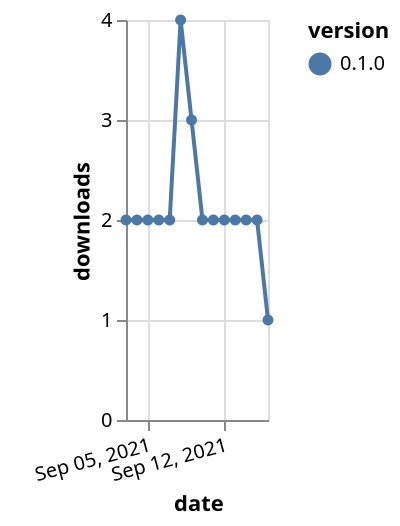 {"$schema": "https://vega.github.io/schema/vega-lite/v5.json", "description": "A simple bar chart with embedded data.", "data": {"values": [{"date": "2021-09-03", "total": 745, "delta": 2, "version": "0.1.0"}, {"date": "2021-09-04", "total": 747, "delta": 2, "version": "0.1.0"}, {"date": "2021-09-05", "total": 749, "delta": 2, "version": "0.1.0"}, {"date": "2021-09-06", "total": 751, "delta": 2, "version": "0.1.0"}, {"date": "2021-09-07", "total": 753, "delta": 2, "version": "0.1.0"}, {"date": "2021-09-08", "total": 757, "delta": 4, "version": "0.1.0"}, {"date": "2021-09-09", "total": 760, "delta": 3, "version": "0.1.0"}, {"date": "2021-09-10", "total": 762, "delta": 2, "version": "0.1.0"}, {"date": "2021-09-11", "total": 764, "delta": 2, "version": "0.1.0"}, {"date": "2021-09-12", "total": 766, "delta": 2, "version": "0.1.0"}, {"date": "2021-09-13", "total": 768, "delta": 2, "version": "0.1.0"}, {"date": "2021-09-14", "total": 770, "delta": 2, "version": "0.1.0"}, {"date": "2021-09-15", "total": 772, "delta": 2, "version": "0.1.0"}, {"date": "2021-09-16", "total": 773, "delta": 1, "version": "0.1.0"}]}, "width": "container", "mark": {"type": "line", "point": {"filled": true}}, "encoding": {"x": {"field": "date", "type": "temporal", "timeUnit": "yearmonthdate", "title": "date", "axis": {"labelAngle": -15}}, "y": {"field": "delta", "type": "quantitative", "title": "downloads"}, "color": {"field": "version", "type": "nominal"}, "tooltip": {"field": "delta"}}}